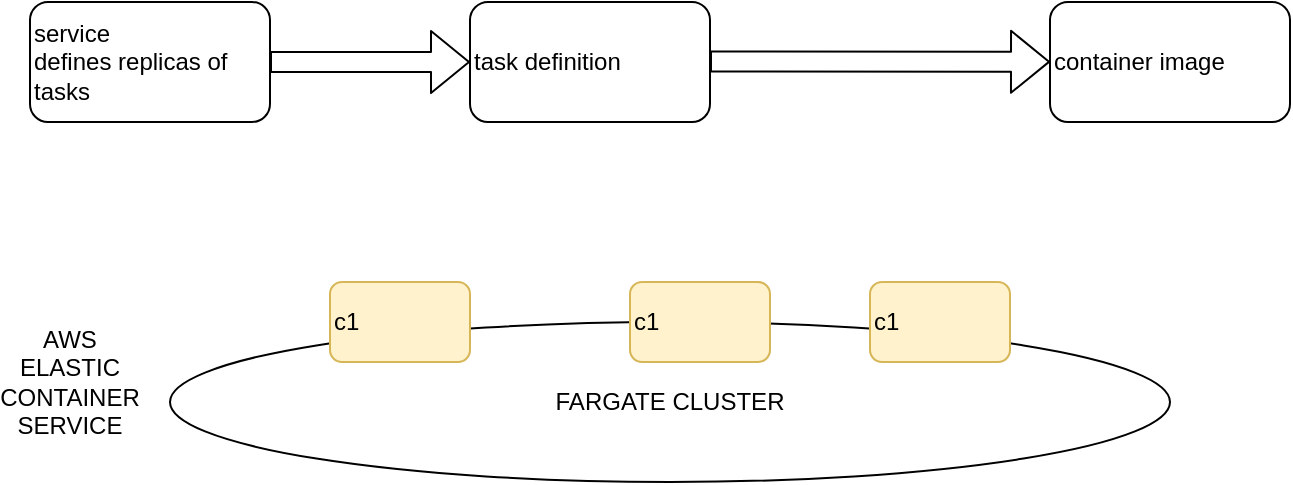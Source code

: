 <mxfile version="13.6.10" type="github" pages="6">
  <diagram id="jTFqjM9s90BbMEJh-4u9" name="Page-1">
    <mxGraphModel dx="813" dy="475" grid="1" gridSize="10" guides="1" tooltips="1" connect="1" arrows="1" fold="1" page="1" pageScale="1" pageWidth="1169" pageHeight="827" math="0" shadow="0">
      <root>
        <mxCell id="0" />
        <mxCell id="1" parent="0" />
        <mxCell id="wmcNriTvGDFAHX8Ki8Md-6" value="FARGATE CLUSTER" style="ellipse;whiteSpace=wrap;html=1;" vertex="1" parent="1">
          <mxGeometry x="120" y="260" width="500" height="80" as="geometry" />
        </mxCell>
        <mxCell id="wmcNriTvGDFAHX8Ki8Md-8" value="AWS ELASTIC CONTAINER SERVICE" style="text;html=1;strokeColor=none;fillColor=none;align=center;verticalAlign=middle;whiteSpace=wrap;rounded=0;" vertex="1" parent="1">
          <mxGeometry x="50" y="280" width="40" height="20" as="geometry" />
        </mxCell>
        <mxCell id="wmcNriTvGDFAHX8Ki8Md-9" value="service&lt;br&gt;defines replicas of tasks&lt;br&gt;" style="rounded=1;whiteSpace=wrap;html=1;align=left;" vertex="1" parent="1">
          <mxGeometry x="50" y="100" width="120" height="60" as="geometry" />
        </mxCell>
        <mxCell id="wmcNriTvGDFAHX8Ki8Md-10" value="task definition" style="rounded=1;whiteSpace=wrap;html=1;align=left;" vertex="1" parent="1">
          <mxGeometry x="270" y="100" width="120" height="60" as="geometry" />
        </mxCell>
        <mxCell id="wmcNriTvGDFAHX8Ki8Md-11" value="" style="shape=flexArrow;endArrow=classic;html=1;exitX=1;exitY=0.5;exitDx=0;exitDy=0;" edge="1" parent="1" source="wmcNriTvGDFAHX8Ki8Md-9" target="wmcNriTvGDFAHX8Ki8Md-10">
          <mxGeometry width="50" height="50" relative="1" as="geometry">
            <mxPoint x="310" y="340" as="sourcePoint" />
            <mxPoint x="360" y="290" as="targetPoint" />
          </mxGeometry>
        </mxCell>
        <mxCell id="wmcNriTvGDFAHX8Ki8Md-12" value="container image" style="rounded=1;whiteSpace=wrap;html=1;align=left;" vertex="1" parent="1">
          <mxGeometry x="560" y="100" width="120" height="60" as="geometry" />
        </mxCell>
        <mxCell id="wmcNriTvGDFAHX8Ki8Md-13" value="" style="shape=flexArrow;endArrow=classic;html=1;exitX=1;exitY=0.5;exitDx=0;exitDy=0;" edge="1" parent="1" target="wmcNriTvGDFAHX8Ki8Md-12">
          <mxGeometry width="50" height="50" relative="1" as="geometry">
            <mxPoint x="390" y="129.71" as="sourcePoint" />
            <mxPoint x="490" y="129.71" as="targetPoint" />
          </mxGeometry>
        </mxCell>
        <mxCell id="wmcNriTvGDFAHX8Ki8Md-14" value="c1" style="rounded=1;whiteSpace=wrap;html=1;align=left;fillColor=#fff2cc;strokeColor=#d6b656;" vertex="1" parent="1">
          <mxGeometry x="200" y="240" width="70" height="40" as="geometry" />
        </mxCell>
        <mxCell id="wmcNriTvGDFAHX8Ki8Md-15" value="c1" style="rounded=1;whiteSpace=wrap;html=1;align=left;fillColor=#fff2cc;strokeColor=#d6b656;" vertex="1" parent="1">
          <mxGeometry x="350" y="240" width="70" height="40" as="geometry" />
        </mxCell>
        <mxCell id="wmcNriTvGDFAHX8Ki8Md-18" value="c1" style="rounded=1;whiteSpace=wrap;html=1;align=left;fillColor=#fff2cc;strokeColor=#d6b656;" vertex="1" parent="1">
          <mxGeometry x="470" y="240" width="70" height="40" as="geometry" />
        </mxCell>
      </root>
    </mxGraphModel>
  </diagram>
  <diagram id="asU2iQiGCgolbQUgp5J1" name="Page-2">
    <mxGraphModel dx="677" dy="396" grid="1" gridSize="10" guides="1" tooltips="1" connect="1" arrows="1" fold="1" page="1" pageScale="1" pageWidth="1169" pageHeight="827" math="0" shadow="0">
      <root>
        <mxCell id="iZc5H-bSaKequG7yA6xk-0" />
        <mxCell id="iZc5H-bSaKequG7yA6xk-1" parent="iZc5H-bSaKequG7yA6xk-0" />
        <mxCell id="iZc5H-bSaKequG7yA6xk-2" value="" style="endArrow=none;html=1;" edge="1" parent="iZc5H-bSaKequG7yA6xk-1" target="iZc5H-bSaKequG7yA6xk-3">
          <mxGeometry width="50" height="50" relative="1" as="geometry">
            <mxPoint x="520" y="670" as="sourcePoint" />
            <mxPoint x="520" y="120" as="targetPoint" />
          </mxGeometry>
        </mxCell>
        <mxCell id="iZc5H-bSaKequG7yA6xk-3" value="https://api.mybank.co.uk" style="text;html=1;strokeColor=none;fillColor=none;align=center;verticalAlign=middle;whiteSpace=wrap;rounded=0;" vertex="1" parent="iZc5H-bSaKequG7yA6xk-1">
          <mxGeometry x="500" y="110" width="40" height="20" as="geometry" />
        </mxCell>
        <mxCell id="iZc5H-bSaKequG7yA6xk-4" value="/customers" style="text;html=1;strokeColor=none;fillColor=none;align=center;verticalAlign=middle;whiteSpace=wrap;rounded=0;" vertex="1" parent="iZc5H-bSaKequG7yA6xk-1">
          <mxGeometry x="530" y="200" width="40" height="20" as="geometry" />
        </mxCell>
        <mxCell id="iZc5H-bSaKequG7yA6xk-5" value="/branches" style="text;html=1;strokeColor=none;fillColor=none;align=center;verticalAlign=middle;whiteSpace=wrap;rounded=0;" vertex="1" parent="iZc5H-bSaKequG7yA6xk-1">
          <mxGeometry x="530" y="150" width="40" height="20" as="geometry" />
        </mxCell>
        <mxCell id="iZc5H-bSaKequG7yA6xk-6" value="/accounts" style="text;html=1;strokeColor=none;fillColor=none;align=center;verticalAlign=middle;whiteSpace=wrap;rounded=0;" vertex="1" parent="iZc5H-bSaKequG7yA6xk-1">
          <mxGeometry x="530" y="270" width="40" height="20" as="geometry" />
        </mxCell>
        <mxCell id="iZc5H-bSaKequG7yA6xk-7" value="GET" style="text;html=1;strokeColor=none;fillColor=none;align=center;verticalAlign=middle;whiteSpace=wrap;rounded=0;" vertex="1" parent="iZc5H-bSaKequG7yA6xk-1">
          <mxGeometry x="545" y="290" width="40" height="20" as="geometry" />
        </mxCell>
        <mxCell id="iZc5H-bSaKequG7yA6xk-8" value="API Consumer&lt;br&gt;request&lt;br&gt;https://api.mybank.co.uk/accounts/GET?id=23" style="shape=umlActor;verticalLabelPosition=bottom;verticalAlign=top;html=1;outlineConnect=0;align=left;" vertex="1" parent="iZc5H-bSaKequG7yA6xk-1">
          <mxGeometry x="260" y="170" width="30" height="60" as="geometry" />
        </mxCell>
        <mxCell id="iZc5H-bSaKequG7yA6xk-9" value="" style="shape=flexArrow;endArrow=classic;html=1;" edge="1" parent="iZc5H-bSaKequG7yA6xk-1">
          <mxGeometry width="50" height="50" relative="1" as="geometry">
            <mxPoint x="300" y="180" as="sourcePoint" />
            <mxPoint x="450" y="120" as="targetPoint" />
          </mxGeometry>
        </mxCell>
        <mxCell id="iZc5H-bSaKequG7yA6xk-10" value="" style="outlineConnect=0;fontColor=#232F3E;gradientColor=#F78E04;gradientDirection=north;fillColor=#D05C17;strokeColor=#ffffff;dashed=0;verticalLabelPosition=bottom;verticalAlign=top;align=center;html=1;fontSize=12;fontStyle=0;aspect=fixed;shape=mxgraph.aws4.resourceIcon;resIcon=mxgraph.aws4.ec2;" vertex="1" parent="iZc5H-bSaKequG7yA6xk-1">
          <mxGeometry x="780" y="92" width="28" height="28" as="geometry" />
        </mxCell>
        <mxCell id="iZc5H-bSaKequG7yA6xk-11" value="" style="outlineConnect=0;fontColor=#232F3E;gradientColor=#F78E04;gradientDirection=north;fillColor=#D05C17;strokeColor=#ffffff;dashed=0;verticalLabelPosition=bottom;verticalAlign=top;align=center;html=1;fontSize=12;fontStyle=0;aspect=fixed;shape=mxgraph.aws4.resourceIcon;resIcon=mxgraph.aws4.ec2;" vertex="1" parent="iZc5H-bSaKequG7yA6xk-1">
          <mxGeometry x="790" y="102" width="28" height="28" as="geometry" />
        </mxCell>
        <mxCell id="iZc5H-bSaKequG7yA6xk-12" value="" style="outlineConnect=0;fontColor=#232F3E;gradientColor=#F78E04;gradientDirection=north;fillColor=#D05C17;strokeColor=#ffffff;dashed=0;verticalLabelPosition=bottom;verticalAlign=top;align=center;html=1;fontSize=12;fontStyle=0;aspect=fixed;shape=mxgraph.aws4.resourceIcon;resIcon=mxgraph.aws4.ec2;" vertex="1" parent="iZc5H-bSaKequG7yA6xk-1">
          <mxGeometry x="800" y="112" width="28" height="28" as="geometry" />
        </mxCell>
        <mxCell id="iZc5H-bSaKequG7yA6xk-13" value="" style="shape=flexArrow;endArrow=classic;html=1;exitX=0.855;exitY=0.081;exitDx=0;exitDy=0;exitPerimeter=0;" edge="1" parent="iZc5H-bSaKequG7yA6xk-1" source="iZc5H-bSaKequG7yA6xk-7">
          <mxGeometry width="50" height="50" relative="1" as="geometry">
            <mxPoint x="310.0" y="190" as="sourcePoint" />
            <mxPoint x="770" y="270" as="targetPoint" />
          </mxGeometry>
        </mxCell>
        <mxCell id="iZc5H-bSaKequG7yA6xk-14" value="" style="outlineConnect=0;fontColor=#232F3E;gradientColor=#F78E04;gradientDirection=north;fillColor=#D05C17;strokeColor=#ffffff;dashed=0;verticalLabelPosition=bottom;verticalAlign=top;align=center;html=1;fontSize=12;fontStyle=0;aspect=fixed;shape=mxgraph.aws4.resourceIcon;resIcon=mxgraph.aws4.lambda;" vertex="1" parent="iZc5H-bSaKequG7yA6xk-1">
          <mxGeometry x="780" y="250" width="40" height="40" as="geometry" />
        </mxCell>
      </root>
    </mxGraphModel>
  </diagram>
  <diagram id="2b3JvczItUsSFNoo5hfr" name="Page-3">
    <mxGraphModel dx="981" dy="574" grid="1" gridSize="10" guides="1" tooltips="1" connect="1" arrows="1" fold="1" page="1" pageScale="1" pageWidth="1169" pageHeight="827" math="0" shadow="0">
      <root>
        <mxCell id="0cI8M52Zw9nA2P8_A4Rn-0" />
        <mxCell id="0cI8M52Zw9nA2P8_A4Rn-1" parent="0cI8M52Zw9nA2P8_A4Rn-0" />
        <mxCell id="0cI8M52Zw9nA2P8_A4Rn-6" value="Private Subnet" style="rounded=1;whiteSpace=wrap;html=1;align=left;" vertex="1" parent="0cI8M52Zw9nA2P8_A4Rn-1">
          <mxGeometry x="118" y="290" width="412" height="140" as="geometry" />
        </mxCell>
        <mxCell id="0cI8M52Zw9nA2P8_A4Rn-3" value="Region" style="points=[[0,0],[0.25,0],[0.5,0],[0.75,0],[1,0],[1,0.25],[1,0.5],[1,0.75],[1,1],[0.75,1],[0.5,1],[0.25,1],[0,1],[0,0.75],[0,0.5],[0,0.25]];outlineConnect=0;gradientColor=none;html=1;whiteSpace=wrap;fontSize=12;fontStyle=0;shape=mxgraph.aws4.group;grIcon=mxgraph.aws4.group_region;strokeColor=#147EBA;fillColor=none;verticalAlign=top;align=left;spacingLeft=30;fontColor=#147EBA;dashed=0;" vertex="1" parent="0cI8M52Zw9nA2P8_A4Rn-1">
          <mxGeometry x="20" y="60" width="890" height="480" as="geometry" />
        </mxCell>
        <mxCell id="0cI8M52Zw9nA2P8_A4Rn-2" value="VPC" style="points=[[0,0],[0.25,0],[0.5,0],[0.75,0],[1,0],[1,0.25],[1,0.5],[1,0.75],[1,1],[0.75,1],[0.5,1],[0.25,1],[0,1],[0,0.75],[0,0.5],[0,0.25]];outlineConnect=0;gradientColor=none;html=1;whiteSpace=wrap;fontSize=12;fontStyle=0;shape=mxgraph.aws4.group;grIcon=mxgraph.aws4.group_vpc;strokeColor=#248814;fillColor=none;verticalAlign=top;align=left;spacingLeft=30;fontColor=#AAB7B8;dashed=0;" vertex="1" parent="0cI8M52Zw9nA2P8_A4Rn-1">
          <mxGeometry x="90" y="130" width="480" height="370" as="geometry" />
        </mxCell>
        <mxCell id="0cI8M52Zw9nA2P8_A4Rn-4" value="https://bucket.s3.amazonaws.com" style="outlineConnect=0;fontColor=#232F3E;gradientColor=#60A337;gradientDirection=north;fillColor=#277116;strokeColor=#ffffff;dashed=0;verticalLabelPosition=bottom;verticalAlign=top;align=center;html=1;fontSize=12;fontStyle=0;aspect=fixed;shape=mxgraph.aws4.resourceIcon;resIcon=mxgraph.aws4.s3;" vertex="1" parent="0cI8M52Zw9nA2P8_A4Rn-1">
          <mxGeometry x="750" y="210" width="78" height="78" as="geometry" />
        </mxCell>
        <mxCell id="0cI8M52Zw9nA2P8_A4Rn-5" value="" style="outlineConnect=0;fontColor=#232F3E;gradientColor=#F78E04;gradientDirection=north;fillColor=#D05C17;strokeColor=#ffffff;dashed=0;verticalLabelPosition=bottom;verticalAlign=top;align=center;html=1;fontSize=12;fontStyle=0;aspect=fixed;shape=mxgraph.aws4.resourceIcon;resIcon=mxgraph.aws4.ec2;" vertex="1" parent="0cI8M52Zw9nA2P8_A4Rn-1">
          <mxGeometry x="240" y="321" width="78" height="78" as="geometry" />
        </mxCell>
        <mxCell id="0cI8M52Zw9nA2P8_A4Rn-8" value="" style="outlineConnect=0;fontColor=#232F3E;gradientColor=none;fillColor=#5A30B5;strokeColor=none;dashed=0;verticalLabelPosition=bottom;verticalAlign=top;align=center;html=1;fontSize=12;fontStyle=0;aspect=fixed;pointerEvents=1;shape=mxgraph.aws4.internet_gateway;" vertex="1" parent="0cI8M52Zw9nA2P8_A4Rn-1">
          <mxGeometry x="360" y="90" width="78" height="78" as="geometry" />
        </mxCell>
        <mxCell id="0cI8M52Zw9nA2P8_A4Rn-9" value="Public Subnet" style="rounded=1;whiteSpace=wrap;html=1;align=left;" vertex="1" parent="0cI8M52Zw9nA2P8_A4Rn-1">
          <mxGeometry x="118" y="170" width="412" height="90" as="geometry" />
        </mxCell>
        <mxCell id="0cI8M52Zw9nA2P8_A4Rn-10" value="" style="outlineConnect=0;fontColor=#232F3E;gradientColor=none;fillColor=#5A30B5;strokeColor=none;dashed=0;verticalLabelPosition=bottom;verticalAlign=top;align=center;html=1;fontSize=12;fontStyle=0;aspect=fixed;pointerEvents=1;shape=mxgraph.aws4.nat_gateway;" vertex="1" parent="0cI8M52Zw9nA2P8_A4Rn-1">
          <mxGeometry x="291" y="182" width="78" height="78" as="geometry" />
        </mxCell>
      </root>
    </mxGraphModel>
  </diagram>
  <diagram name="Copy of Page-3" id="0PGZIb-ClFA2iSOFk6tV">
    <mxGraphModel dx="813" dy="475" grid="1" gridSize="10" guides="1" tooltips="1" connect="1" arrows="1" fold="1" page="1" pageScale="1" pageWidth="1169" pageHeight="827" math="0" shadow="0">
      <root>
        <mxCell id="uNE6jGO11UEeZii1YLCt-0" />
        <mxCell id="uNE6jGO11UEeZii1YLCt-1" parent="uNE6jGO11UEeZii1YLCt-0" />
        <mxCell id="uNE6jGO11UEeZii1YLCt-4" value="VPC" style="points=[[0,0],[0.25,0],[0.5,0],[0.75,0],[1,0],[1,0.25],[1,0.5],[1,0.75],[1,1],[0.75,1],[0.5,1],[0.25,1],[0,1],[0,0.75],[0,0.5],[0,0.25]];outlineConnect=0;gradientColor=none;html=1;whiteSpace=wrap;fontSize=12;fontStyle=0;shape=mxgraph.aws4.group;grIcon=mxgraph.aws4.group_vpc;strokeColor=#248814;fillColor=none;verticalAlign=top;align=left;spacingLeft=30;fontColor=#AAB7B8;dashed=0;" vertex="1" parent="uNE6jGO11UEeZii1YLCt-1">
          <mxGeometry x="90" y="130" width="480" height="370" as="geometry" />
        </mxCell>
        <mxCell id="uNE6jGO11UEeZii1YLCt-2" value="Private Subnet" style="rounded=1;whiteSpace=wrap;html=1;align=left;" vertex="1" parent="uNE6jGO11UEeZii1YLCt-1">
          <mxGeometry x="118" y="290" width="412" height="140" as="geometry" />
        </mxCell>
        <mxCell id="uNE6jGO11UEeZii1YLCt-3" value="Region" style="points=[[0,0],[0.25,0],[0.5,0],[0.75,0],[1,0],[1,0.25],[1,0.5],[1,0.75],[1,1],[0.75,1],[0.5,1],[0.25,1],[0,1],[0,0.75],[0,0.5],[0,0.25]];outlineConnect=0;gradientColor=none;html=1;whiteSpace=wrap;fontSize=12;fontStyle=0;shape=mxgraph.aws4.group;grIcon=mxgraph.aws4.group_region;strokeColor=#147EBA;fillColor=none;verticalAlign=top;align=left;spacingLeft=30;fontColor=#147EBA;dashed=0;" vertex="1" parent="uNE6jGO11UEeZii1YLCt-1">
          <mxGeometry x="20" y="60" width="890" height="480" as="geometry" />
        </mxCell>
        <mxCell id="uNE6jGO11UEeZii1YLCt-5" value="https://bucket.s3.amazonaws.com" style="outlineConnect=0;fontColor=#232F3E;gradientColor=#60A337;gradientDirection=north;fillColor=#277116;strokeColor=#ffffff;dashed=0;verticalLabelPosition=bottom;verticalAlign=top;align=center;html=1;fontSize=12;fontStyle=0;aspect=fixed;shape=mxgraph.aws4.resourceIcon;resIcon=mxgraph.aws4.s3;" vertex="1" parent="uNE6jGO11UEeZii1YLCt-1">
          <mxGeometry x="750" y="210" width="78" height="78" as="geometry" />
        </mxCell>
        <mxCell id="uNE6jGO11UEeZii1YLCt-6" value="" style="outlineConnect=0;fontColor=#232F3E;gradientColor=#F78E04;gradientDirection=north;fillColor=#D05C17;strokeColor=#ffffff;dashed=0;verticalLabelPosition=bottom;verticalAlign=top;align=center;html=1;fontSize=12;fontStyle=0;aspect=fixed;shape=mxgraph.aws4.resourceIcon;resIcon=mxgraph.aws4.ec2;" vertex="1" parent="uNE6jGO11UEeZii1YLCt-1">
          <mxGeometry x="240" y="321" width="78" height="78" as="geometry" />
        </mxCell>
        <mxCell id="uNE6jGO11UEeZii1YLCt-10" value="VPC ENDPOINT&lt;br&gt;TYPE: GATEWAY&lt;br&gt;SERVICE: S3" style="outlineConnect=0;fontColor=#232F3E;gradientColor=none;fillColor=#5A30B5;strokeColor=none;dashed=0;verticalLabelPosition=bottom;verticalAlign=top;align=center;html=1;fontSize=12;fontStyle=0;aspect=fixed;pointerEvents=1;shape=mxgraph.aws4.endpoints;" vertex="1" parent="uNE6jGO11UEeZii1YLCt-1">
          <mxGeometry x="530" y="160" width="78" height="78" as="geometry" />
        </mxCell>
        <mxCell id="uNE6jGO11UEeZii1YLCt-11" value="DynamoDB" style="outlineConnect=0;fontColor=#232F3E;gradientColor=#4D72F3;gradientDirection=north;fillColor=#3334B9;strokeColor=#ffffff;dashed=0;verticalLabelPosition=bottom;verticalAlign=top;align=center;html=1;fontSize=12;fontStyle=0;aspect=fixed;shape=mxgraph.aws4.resourceIcon;resIcon=mxgraph.aws4.dynamodb;" vertex="1" parent="uNE6jGO11UEeZii1YLCt-1">
          <mxGeometry x="750" y="320" width="78" height="78" as="geometry" />
        </mxCell>
        <mxCell id="uNE6jGO11UEeZii1YLCt-12" value="VPC ENDPOINT&lt;br&gt;TYPE: GATEWAY&lt;br&gt;SERVICE: DynamoDB&amp;nbsp;" style="outlineConnect=0;fontColor=#232F3E;gradientColor=none;fillColor=#5A30B5;strokeColor=none;dashed=0;verticalLabelPosition=bottom;verticalAlign=top;align=center;html=1;fontSize=12;fontStyle=0;aspect=fixed;pointerEvents=1;shape=mxgraph.aws4.endpoints;" vertex="1" parent="uNE6jGO11UEeZii1YLCt-1">
          <mxGeometry x="520" y="321" width="78" height="78" as="geometry" />
        </mxCell>
        <mxCell id="uNE6jGO11UEeZii1YLCt-13" value="" style="outlineConnect=0;fontColor=#232F3E;gradientColor=none;fillColor=#5A30B5;strokeColor=none;dashed=0;verticalLabelPosition=bottom;verticalAlign=top;align=center;html=1;fontSize=12;fontStyle=0;aspect=fixed;pointerEvents=1;shape=mxgraph.aws4.elastic_network_adapter;" vertex="1" parent="uNE6jGO11UEeZii1YLCt-1">
          <mxGeometry x="280" y="380" width="38" height="38" as="geometry" />
        </mxCell>
        <mxCell id="uNE6jGO11UEeZii1YLCt-14" value="" style="outlineConnect=0;fontColor=#232F3E;gradientColor=#4D72F3;gradientDirection=north;fillColor=#3334B9;strokeColor=#ffffff;dashed=0;verticalLabelPosition=bottom;verticalAlign=top;align=center;html=1;fontSize=12;fontStyle=0;aspect=fixed;shape=mxgraph.aws4.resourceIcon;resIcon=mxgraph.aws4.managed_apache_cassandra_service;" vertex="1" parent="uNE6jGO11UEeZii1YLCt-1">
          <mxGeometry x="750" y="82" width="78" height="78" as="geometry" />
        </mxCell>
        <mxCell id="uNE6jGO11UEeZii1YLCt-15" value="VPC ENDPOINT&lt;br&gt;TYPE: INTERFACE&lt;br&gt;SERVICE: KEYSPACES" style="outlineConnect=0;fontColor=#232F3E;gradientColor=none;fillColor=#5A30B5;strokeColor=none;dashed=0;verticalLabelPosition=bottom;verticalAlign=top;align=center;html=1;fontSize=12;fontStyle=0;aspect=fixed;pointerEvents=1;shape=mxgraph.aws4.endpoints;" vertex="1" parent="uNE6jGO11UEeZii1YLCt-1">
          <mxGeometry x="380" y="82" width="78" height="78" as="geometry" />
        </mxCell>
        <mxCell id="uNE6jGO11UEeZii1YLCt-16" value="" style="outlineConnect=0;fontColor=#232F3E;gradientColor=none;fillColor=#5A30B5;strokeColor=none;dashed=0;verticalLabelPosition=bottom;verticalAlign=top;align=center;html=1;fontSize=12;fontStyle=0;aspect=fixed;pointerEvents=1;shape=mxgraph.aws4.elastic_network_adapter;" vertex="1" parent="uNE6jGO11UEeZii1YLCt-1">
          <mxGeometry x="370" y="270" width="38" height="38" as="geometry" />
        </mxCell>
        <mxCell id="uNE6jGO11UEeZii1YLCt-17" value="" style="endArrow=none;html=1;" edge="1" parent="uNE6jGO11UEeZii1YLCt-1" source="uNE6jGO11UEeZii1YLCt-16" target="uNE6jGO11UEeZii1YLCt-15">
          <mxGeometry width="50" height="50" relative="1" as="geometry">
            <mxPoint x="410" y="310" as="sourcePoint" />
            <mxPoint x="460" y="260" as="targetPoint" />
          </mxGeometry>
        </mxCell>
      </root>
    </mxGraphModel>
  </diagram>
  <diagram id="fKnr3CZNk3SvUyeWqeUT" name="Page-5">
    <mxGraphModel dx="981" dy="575" grid="1" gridSize="10" guides="1" tooltips="1" connect="1" arrows="1" fold="1" page="1" pageScale="1" pageWidth="1169" pageHeight="827" math="0" shadow="0">
      <root>
        <mxCell id="1NVcdaEImTt6SvhYmuGz-0" />
        <mxCell id="1NVcdaEImTt6SvhYmuGz-1" parent="1NVcdaEImTt6SvhYmuGz-0" />
        <mxCell id="1NVcdaEImTt6SvhYmuGz-5" value="SUBNET1" style="rounded=1;whiteSpace=wrap;html=1;align=left;" vertex="1" parent="1NVcdaEImTt6SvhYmuGz-1">
          <mxGeometry x="220" y="354" width="190" height="256" as="geometry" />
        </mxCell>
        <mxCell id="1NVcdaEImTt6SvhYmuGz-12" value="Security group" style="fillColor=none;strokeColor=#DD3522;verticalAlign=top;fontStyle=0;fontColor=#DD3522;strokeWidth=7;" vertex="1" parent="1NVcdaEImTt6SvhYmuGz-1">
          <mxGeometry x="255" y="335" width="130" height="130" as="geometry" />
        </mxCell>
        <mxCell id="1NVcdaEImTt6SvhYmuGz-2" value="VPC" style="points=[[0,0],[0.25,0],[0.5,0],[0.75,0],[1,0],[1,0.25],[1,0.5],[1,0.75],[1,1],[0.75,1],[0.5,1],[0.25,1],[0,1],[0,0.75],[0,0.5],[0,0.25]];outlineConnect=0;gradientColor=none;html=1;whiteSpace=wrap;fontSize=12;fontStyle=0;shape=mxgraph.aws4.group;grIcon=mxgraph.aws4.group_vpc;strokeColor=#248814;fillColor=none;verticalAlign=top;align=left;spacingLeft=30;fontColor=#AAB7B8;dashed=0;" vertex="1" parent="1NVcdaEImTt6SvhYmuGz-1">
          <mxGeometry x="100" y="80" width="820" height="640" as="geometry" />
        </mxCell>
        <mxCell id="1NVcdaEImTt6SvhYmuGz-3" value="Availability Zone" style="fillColor=none;strokeColor=#147EBA;dashed=1;verticalAlign=top;fontStyle=0;fontColor=#147EBA;" vertex="1" parent="1NVcdaEImTt6SvhYmuGz-1">
          <mxGeometry x="200" y="30" width="240" height="720" as="geometry" />
        </mxCell>
        <mxCell id="1NVcdaEImTt6SvhYmuGz-4" value="Availability Zone" style="fillColor=none;strokeColor=#147EBA;dashed=1;verticalAlign=top;fontStyle=0;fontColor=#147EBA;" vertex="1" parent="1NVcdaEImTt6SvhYmuGz-1">
          <mxGeometry x="580" y="30" width="240" height="720" as="geometry" />
        </mxCell>
        <mxCell id="1NVcdaEImTt6SvhYmuGz-6" value="SUBNET2" style="rounded=1;whiteSpace=wrap;html=1;align=left;" vertex="1" parent="1NVcdaEImTt6SvhYmuGz-1">
          <mxGeometry x="605" y="350" width="190" height="256" as="geometry" />
        </mxCell>
        <mxCell id="1NVcdaEImTt6SvhYmuGz-7" value="VPC ROUTER&lt;br&gt;NACL" style="outlineConnect=0;fontColor=#232F3E;gradientColor=none;fillColor=#5A30B5;strokeColor=none;dashed=0;verticalLabelPosition=bottom;verticalAlign=top;align=center;html=1;fontSize=12;fontStyle=1;aspect=fixed;pointerEvents=1;shape=mxgraph.aws4.customer_gateway;" vertex="1" parent="1NVcdaEImTt6SvhYmuGz-1">
          <mxGeometry x="480" y="276" width="78" height="78" as="geometry" />
        </mxCell>
        <mxCell id="1NVcdaEImTt6SvhYmuGz-8" value="" style="endArrow=none;html=1;" edge="1" parent="1NVcdaEImTt6SvhYmuGz-1" source="1NVcdaEImTt6SvhYmuGz-5" target="1NVcdaEImTt6SvhYmuGz-7">
          <mxGeometry width="50" height="50" relative="1" as="geometry">
            <mxPoint x="560" y="450" as="sourcePoint" />
            <mxPoint x="610" y="400" as="targetPoint" />
          </mxGeometry>
        </mxCell>
        <mxCell id="1NVcdaEImTt6SvhYmuGz-9" value="" style="endArrow=none;html=1;exitX=0.005;exitY=0.371;exitDx=0;exitDy=0;exitPerimeter=0;" edge="1" parent="1NVcdaEImTt6SvhYmuGz-1" source="1NVcdaEImTt6SvhYmuGz-6" target="1NVcdaEImTt6SvhYmuGz-7">
          <mxGeometry width="50" height="50" relative="1" as="geometry">
            <mxPoint x="420" y="414.23" as="sourcePoint" />
            <mxPoint x="490" y="356.926" as="targetPoint" />
          </mxGeometry>
        </mxCell>
        <mxCell id="1NVcdaEImTt6SvhYmuGz-10" value="" style="outlineConnect=0;fontColor=#232F3E;gradientColor=#F78E04;gradientDirection=north;fillColor=#D05C17;strokeColor=#ffffff;dashed=0;verticalLabelPosition=bottom;verticalAlign=top;align=center;html=1;fontSize=12;fontStyle=0;aspect=fixed;shape=mxgraph.aws4.resourceIcon;resIcon=mxgraph.aws4.ec2;" vertex="1" parent="1NVcdaEImTt6SvhYmuGz-1">
          <mxGeometry x="276" y="370" width="78" height="78" as="geometry" />
        </mxCell>
        <mxCell id="1NVcdaEImTt6SvhYmuGz-11" value="" style="outlineConnect=0;fontColor=#232F3E;gradientColor=#F78E04;gradientDirection=north;fillColor=#D05C17;strokeColor=#ffffff;dashed=0;verticalLabelPosition=bottom;verticalAlign=top;align=center;html=1;fontSize=12;fontStyle=0;aspect=fixed;shape=mxgraph.aws4.resourceIcon;resIcon=mxgraph.aws4.ec2;" vertex="1" parent="1NVcdaEImTt6SvhYmuGz-1">
          <mxGeometry x="700" y="361" width="78" height="78" as="geometry" />
        </mxCell>
        <mxCell id="1NVcdaEImTt6SvhYmuGz-13" value="Security group" style="fillColor=none;strokeColor=#DD3522;verticalAlign=top;fontStyle=0;fontColor=#DD3522;strokeWidth=8;" vertex="1" parent="1NVcdaEImTt6SvhYmuGz-1">
          <mxGeometry x="680" y="330" width="130" height="135" as="geometry" />
        </mxCell>
        <mxCell id="1NVcdaEImTt6SvhYmuGz-14" value="" style="outlineConnect=0;fontColor=#232F3E;gradientColor=#F54749;gradientDirection=north;fillColor=#C7131F;strokeColor=#ffffff;dashed=0;verticalLabelPosition=bottom;verticalAlign=top;align=center;html=1;fontSize=12;fontStyle=0;aspect=fixed;shape=mxgraph.aws4.resourceIcon;resIcon=mxgraph.aws4.firewall_manager;" vertex="1" parent="1NVcdaEImTt6SvhYmuGz-1">
          <mxGeometry x="490" y="218" width="58" height="58" as="geometry" />
        </mxCell>
        <mxCell id="1NVcdaEImTt6SvhYmuGz-15" value="Security group" style="fillColor=none;strokeColor=#DD3522;verticalAlign=top;fontStyle=0;fontColor=#DD3522;strokeWidth=7;" vertex="1" parent="1NVcdaEImTt6SvhYmuGz-1">
          <mxGeometry x="255" y="476" width="130" height="130" as="geometry" />
        </mxCell>
        <mxCell id="1NVcdaEImTt6SvhYmuGz-16" value="" style="outlineConnect=0;fontColor=#232F3E;gradientColor=#F78E04;gradientDirection=north;fillColor=#D05C17;strokeColor=#ffffff;dashed=0;verticalLabelPosition=bottom;verticalAlign=top;align=center;html=1;fontSize=12;fontStyle=0;aspect=fixed;shape=mxgraph.aws4.resourceIcon;resIcon=mxgraph.aws4.ec2;" vertex="1" parent="1NVcdaEImTt6SvhYmuGz-1">
          <mxGeometry x="281" y="502" width="78" height="78" as="geometry" />
        </mxCell>
      </root>
    </mxGraphModel>
  </diagram>
  <diagram id="ANve1AIGj5IKvhcsYXxz" name="Page-6">
    <mxGraphModel dx="981" dy="575" grid="1" gridSize="10" guides="1" tooltips="1" connect="1" arrows="1" fold="1" page="1" pageScale="1" pageWidth="1169" pageHeight="827" math="0" shadow="0">
      <root>
        <mxCell id="oe4M9_ZYd3ObEPMmMNlh-0" />
        <mxCell id="oe4M9_ZYd3ObEPMmMNlh-1" parent="oe4M9_ZYd3ObEPMmMNlh-0" />
        <mxCell id="oe4M9_ZYd3ObEPMmMNlh-4" value="Availability Zone" style="fillColor=none;strokeColor=#147EBA;dashed=1;verticalAlign=top;fontStyle=0;fontColor=#147EBA;" vertex="1" parent="oe4M9_ZYd3ObEPMmMNlh-1">
          <mxGeometry x="154" y="80" width="200" height="310" as="geometry" />
        </mxCell>
        <mxCell id="oe4M9_ZYd3ObEPMmMNlh-6" value="S3" style="rounded=1;whiteSpace=wrap;html=1;align=center;strokeWidth=2;" vertex="1" parent="oe4M9_ZYd3ObEPMmMNlh-1">
          <mxGeometry x="110" y="400" width="620" height="89" as="geometry" />
        </mxCell>
        <mxCell id="oe4M9_ZYd3ObEPMmMNlh-2" value="EC2 INSTANCE" style="outlineConnect=0;fontColor=#232F3E;gradientColor=#F78E04;gradientDirection=north;fillColor=#D05C17;strokeColor=#ffffff;dashed=0;verticalLabelPosition=bottom;verticalAlign=top;align=center;html=1;fontSize=12;fontStyle=0;aspect=fixed;shape=mxgraph.aws4.resourceIcon;resIcon=mxgraph.aws4.ec2;" vertex="1" parent="oe4M9_ZYd3ObEPMmMNlh-1">
          <mxGeometry x="230" y="110" width="78" height="78" as="geometry" />
        </mxCell>
        <mxCell id="oe4M9_ZYd3ObEPMmMNlh-3" value="EBS VOLUME" style="outlineConnect=0;fontColor=#232F3E;gradientColor=none;fillColor=#277116;strokeColor=none;dashed=0;verticalLabelPosition=bottom;verticalAlign=top;align=center;html=1;fontSize=12;fontStyle=0;aspect=fixed;pointerEvents=1;shape=mxgraph.aws4.volume;" vertex="1" parent="oe4M9_ZYd3ObEPMmMNlh-1">
          <mxGeometry x="238" y="270" width="62" height="78" as="geometry" />
        </mxCell>
        <mxCell id="oe4M9_ZYd3ObEPMmMNlh-5" value="" style="outlineConnect=0;fontColor=#232F3E;gradientColor=#60A337;gradientDirection=north;fillColor=#277116;strokeColor=#ffffff;dashed=0;verticalLabelPosition=bottom;verticalAlign=top;align=center;html=1;fontSize=12;fontStyle=0;aspect=fixed;shape=mxgraph.aws4.resourceIcon;resIcon=mxgraph.aws4.s3;" vertex="1" parent="oe4M9_ZYd3ObEPMmMNlh-1">
          <mxGeometry x="170" y="414" width="48" height="48" as="geometry" />
        </mxCell>
        <mxCell id="oe4M9_ZYd3ObEPMmMNlh-7" value="" style="outlineConnect=0;fontColor=#232F3E;gradientColor=#60A337;gradientDirection=north;fillColor=#277116;strokeColor=#ffffff;dashed=0;verticalLabelPosition=bottom;verticalAlign=top;align=center;html=1;fontSize=12;fontStyle=0;aspect=fixed;shape=mxgraph.aws4.resourceIcon;resIcon=mxgraph.aws4.s3;" vertex="1" parent="oe4M9_ZYd3ObEPMmMNlh-1">
          <mxGeometry x="230" y="414" width="48" height="48" as="geometry" />
        </mxCell>
        <mxCell id="oe4M9_ZYd3ObEPMmMNlh-8" value="" style="outlineConnect=0;fontColor=#232F3E;gradientColor=#60A337;gradientDirection=north;fillColor=#277116;strokeColor=#ffffff;dashed=0;verticalLabelPosition=bottom;verticalAlign=top;align=center;html=1;fontSize=12;fontStyle=0;aspect=fixed;shape=mxgraph.aws4.resourceIcon;resIcon=mxgraph.aws4.s3;" vertex="1" parent="oe4M9_ZYd3ObEPMmMNlh-1">
          <mxGeometry x="500" y="420.5" width="48" height="48" as="geometry" />
        </mxCell>
        <mxCell id="oe4M9_ZYd3ObEPMmMNlh-9" value="Availability Zone" style="fillColor=none;strokeColor=#147EBA;dashed=1;verticalAlign=top;fontStyle=0;fontColor=#147EBA;" vertex="1" parent="oe4M9_ZYd3ObEPMmMNlh-1">
          <mxGeometry x="390" y="80" width="200" height="310" as="geometry" />
        </mxCell>
        <mxCell id="oe4M9_ZYd3ObEPMmMNlh-10" value="EBS VOLUME" style="outlineConnect=0;fontColor=#232F3E;gradientColor=none;fillColor=#277116;strokeColor=none;dashed=0;verticalLabelPosition=bottom;verticalAlign=top;align=center;html=1;fontSize=12;fontStyle=0;aspect=fixed;pointerEvents=1;shape=mxgraph.aws4.volume;" vertex="1" parent="oe4M9_ZYd3ObEPMmMNlh-1">
          <mxGeometry x="459" y="270" width="62" height="78" as="geometry" />
        </mxCell>
        <mxCell id="oe4M9_ZYd3ObEPMmMNlh-12" value="EBS = VIRTUAL HARD DISK (BLOCK STORAGE)" style="text;html=1;strokeColor=none;fillColor=none;align=center;verticalAlign=middle;whiteSpace=wrap;rounded=0;" vertex="1" parent="oe4M9_ZYd3ObEPMmMNlh-1">
          <mxGeometry x="680" y="80" width="40" height="20" as="geometry" />
        </mxCell>
        <mxCell id="oe4M9_ZYd3ObEPMmMNlh-13" value="S3 = OBJECT STORAGE ACCESSED BY HTTP" style="text;html=1;strokeColor=none;fillColor=none;align=center;verticalAlign=middle;whiteSpace=wrap;rounded=0;" vertex="1" parent="oe4M9_ZYd3ObEPMmMNlh-1">
          <mxGeometry x="700" y="260" width="40" height="20" as="geometry" />
        </mxCell>
        <mxCell id="oe4M9_ZYd3ObEPMmMNlh-14" value="EFS (nas over NFS v4)" style="rounded=1;whiteSpace=wrap;html=1;align=center;strokeWidth=2;" vertex="1" parent="oe4M9_ZYd3ObEPMmMNlh-1">
          <mxGeometry x="110" y="500" width="620" height="89" as="geometry" />
        </mxCell>
        <mxCell id="oe4M9_ZYd3ObEPMmMNlh-15" value="" style="outlineConnect=0;fontColor=#232F3E;gradientColor=#60A337;gradientDirection=north;fillColor=#277116;strokeColor=#ffffff;dashed=0;verticalLabelPosition=bottom;verticalAlign=top;align=center;html=1;fontSize=12;fontStyle=0;aspect=fixed;shape=mxgraph.aws4.resourceIcon;resIcon=mxgraph.aws4.elastic_file_system;" vertex="1" parent="oe4M9_ZYd3ObEPMmMNlh-1">
          <mxGeometry x="164" y="514.5" width="60" height="60" as="geometry" />
        </mxCell>
        <mxCell id="oe4M9_ZYd3ObEPMmMNlh-16" value="EC2 INSTANCE" style="outlineConnect=0;fontColor=#232F3E;gradientColor=#F78E04;gradientDirection=north;fillColor=#D05C17;strokeColor=#ffffff;dashed=0;verticalLabelPosition=bottom;verticalAlign=top;align=center;html=1;fontSize=12;fontStyle=0;aspect=fixed;shape=mxgraph.aws4.resourceIcon;resIcon=mxgraph.aws4.ec2;" vertex="1" parent="oe4M9_ZYd3ObEPMmMNlh-1">
          <mxGeometry x="451" y="110" width="78" height="78" as="geometry" />
        </mxCell>
        <mxCell id="oe4M9_ZYd3ObEPMmMNlh-17" value="" style="shape=flexArrow;endArrow=classic;html=1;fillColor=#dae8fc;strokeColor=#6c8ebf;" edge="1" parent="oe4M9_ZYd3ObEPMmMNlh-1" source="oe4M9_ZYd3ObEPMmMNlh-16" target="oe4M9_ZYd3ObEPMmMNlh-14">
          <mxGeometry width="50" height="50" relative="1" as="geometry">
            <mxPoint x="450" y="370" as="sourcePoint" />
            <mxPoint x="500" y="320" as="targetPoint" />
          </mxGeometry>
        </mxCell>
        <mxCell id="oe4M9_ZYd3ObEPMmMNlh-18" value="" style="shape=flexArrow;endArrow=classic;html=1;fillColor=#dae8fc;strokeColor=#6c8ebf;" edge="1" parent="oe4M9_ZYd3ObEPMmMNlh-1" target="oe4M9_ZYd3ObEPMmMNlh-14">
          <mxGeometry width="50" height="50" relative="1" as="geometry">
            <mxPoint x="278.001" y="160" as="sourcePoint" />
            <mxPoint x="285.72" y="292" as="targetPoint" />
          </mxGeometry>
        </mxCell>
        <mxCell id="oe4M9_ZYd3ObEPMmMNlh-19" value="FSx for Windows (nas over CIFS aka SMB)" style="rounded=1;whiteSpace=wrap;html=1;align=center;strokeWidth=2;" vertex="1" parent="oe4M9_ZYd3ObEPMmMNlh-1">
          <mxGeometry x="110" y="600" width="620" height="89" as="geometry" />
        </mxCell>
        <mxCell id="oe4M9_ZYd3ObEPMmMNlh-20" value="" style="outlineConnect=0;fontColor=#232F3E;gradientColor=#60A337;gradientDirection=north;fillColor=#277116;strokeColor=#ffffff;dashed=0;verticalLabelPosition=bottom;verticalAlign=top;align=center;html=1;fontSize=12;fontStyle=0;aspect=fixed;shape=mxgraph.aws4.resourceIcon;resIcon=mxgraph.aws4.fsx;" vertex="1" parent="oe4M9_ZYd3ObEPMmMNlh-1">
          <mxGeometry x="164" y="606" width="64" height="64" as="geometry" />
        </mxCell>
      </root>
    </mxGraphModel>
  </diagram>
</mxfile>
